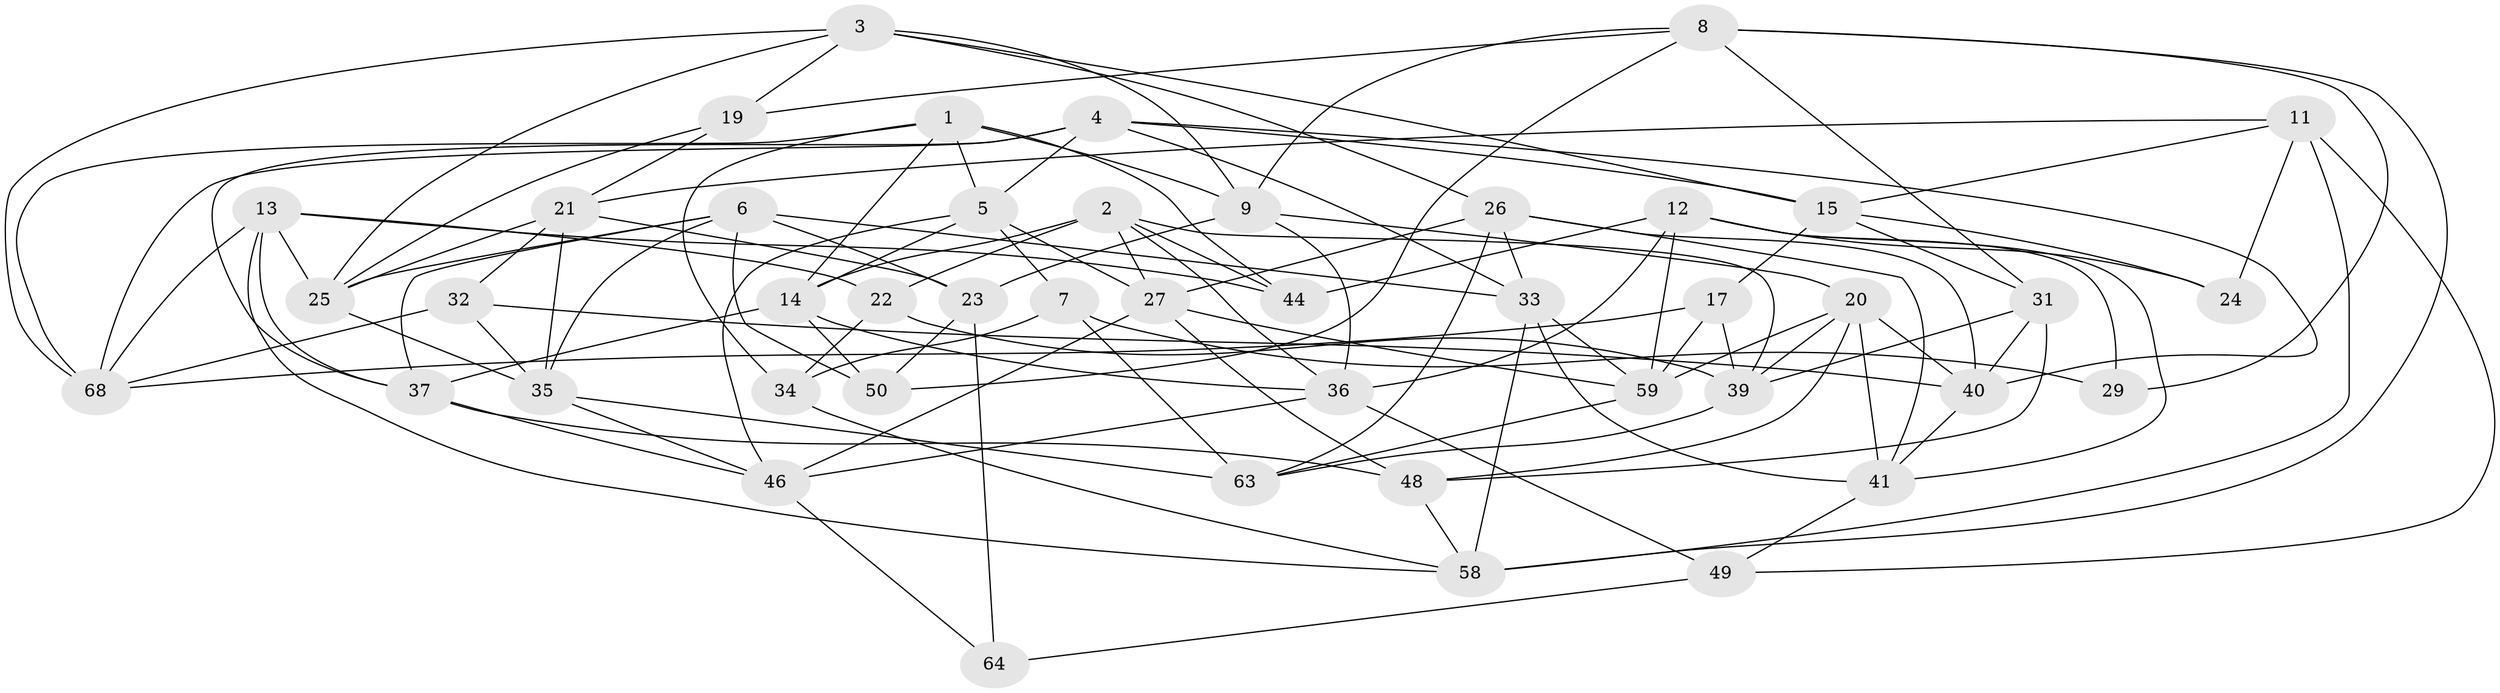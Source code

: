 // Generated by graph-tools (version 1.1) at 2025/52/02/27/25 19:52:32]
// undirected, 45 vertices, 119 edges
graph export_dot {
graph [start="1"]
  node [color=gray90,style=filled];
  1 [super="+56"];
  2 [super="+75"];
  3 [super="+73"];
  4 [super="+53"];
  5 [super="+71"];
  6 [super="+76"];
  7 [super="+79"];
  8 [super="+67"];
  9 [super="+10"];
  11 [super="+16"];
  12 [super="+57"];
  13 [super="+18"];
  14 [super="+78"];
  15 [super="+30"];
  17;
  19;
  20 [super="+54"];
  21 [super="+51"];
  22;
  23 [super="+42"];
  24;
  25 [super="+28"];
  26 [super="+61"];
  27 [super="+38"];
  29;
  31 [super="+52"];
  32;
  33 [super="+62"];
  34;
  35 [super="+55"];
  36 [super="+43"];
  37 [super="+47"];
  39 [super="+45"];
  40 [super="+65"];
  41 [super="+66"];
  44;
  46 [super="+74"];
  48 [super="+70"];
  49;
  50;
  58 [super="+60"];
  59 [super="+77"];
  63 [super="+72"];
  64;
  68 [super="+69"];
  1 -- 44;
  1 -- 34;
  1 -- 9;
  1 -- 68;
  1 -- 5;
  1 -- 14;
  2 -- 22;
  2 -- 39;
  2 -- 27;
  2 -- 44;
  2 -- 14;
  2 -- 36;
  3 -- 19;
  3 -- 25;
  3 -- 9;
  3 -- 26;
  3 -- 68;
  3 -- 15;
  4 -- 68;
  4 -- 37;
  4 -- 15;
  4 -- 40;
  4 -- 33;
  4 -- 5;
  5 -- 14;
  5 -- 27;
  5 -- 46;
  5 -- 7;
  6 -- 35;
  6 -- 50;
  6 -- 37;
  6 -- 25;
  6 -- 33;
  6 -- 23;
  7 -- 29 [weight=2];
  7 -- 63 [weight=2];
  7 -- 34;
  8 -- 29;
  8 -- 58;
  8 -- 31;
  8 -- 9;
  8 -- 50;
  8 -- 19;
  9 -- 36;
  9 -- 20;
  9 -- 23;
  11 -- 24 [weight=2];
  11 -- 49;
  11 -- 21;
  11 -- 15;
  11 -- 58;
  12 -- 24;
  12 -- 29;
  12 -- 44;
  12 -- 41;
  12 -- 59;
  12 -- 36;
  13 -- 44;
  13 -- 22;
  13 -- 58;
  13 -- 25;
  13 -- 37;
  13 -- 68;
  14 -- 37;
  14 -- 50;
  14 -- 36;
  15 -- 24;
  15 -- 17;
  15 -- 31;
  17 -- 39;
  17 -- 68;
  17 -- 59;
  19 -- 21;
  19 -- 25;
  20 -- 41;
  20 -- 48;
  20 -- 39;
  20 -- 59;
  20 -- 40;
  21 -- 25;
  21 -- 32;
  21 -- 23;
  21 -- 35;
  22 -- 34;
  22 -- 39;
  23 -- 64 [weight=2];
  23 -- 50;
  25 -- 35;
  26 -- 33;
  26 -- 41;
  26 -- 40;
  26 -- 27;
  26 -- 63;
  27 -- 48;
  27 -- 46;
  27 -- 59;
  31 -- 48 [weight=2];
  31 -- 40;
  31 -- 39;
  32 -- 35;
  32 -- 68;
  32 -- 40;
  33 -- 58;
  33 -- 59;
  33 -- 41;
  34 -- 58;
  35 -- 46;
  35 -- 63;
  36 -- 49;
  36 -- 46;
  37 -- 48;
  37 -- 46;
  39 -- 63;
  40 -- 41;
  41 -- 49;
  46 -- 64;
  48 -- 58;
  49 -- 64;
  59 -- 63;
}
